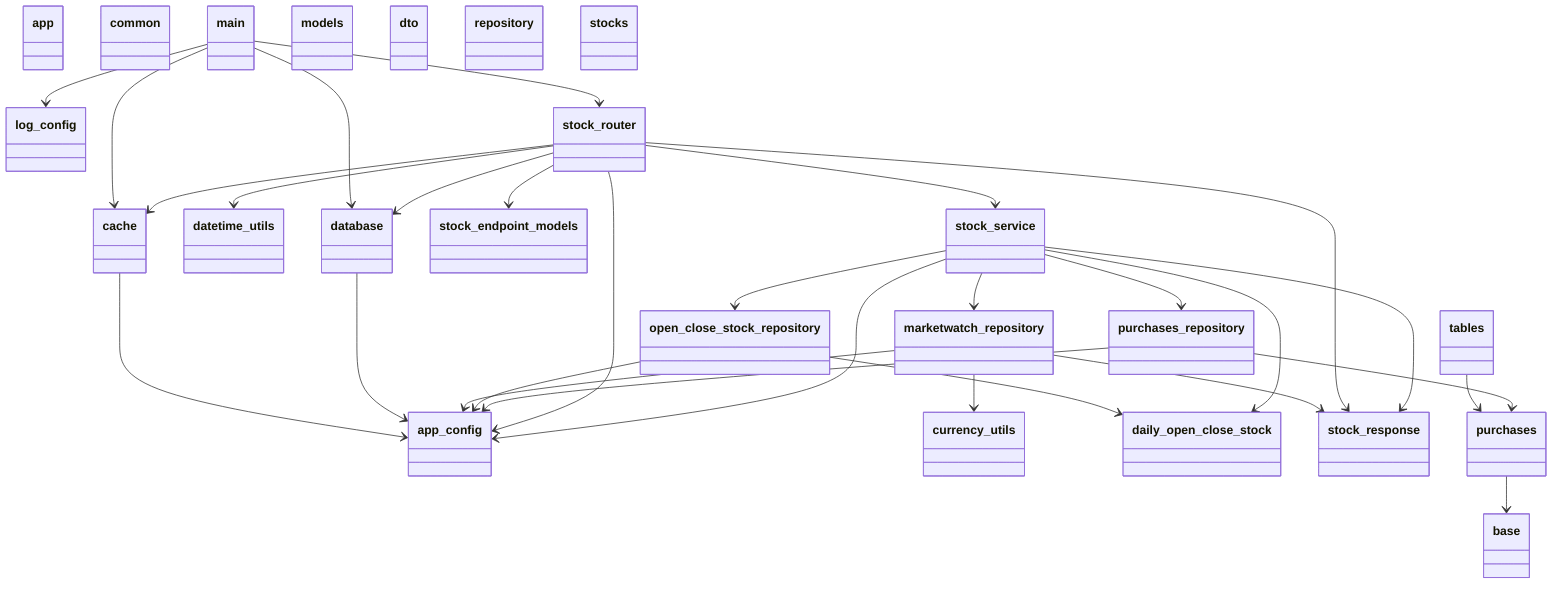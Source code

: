 classDiagram
  class app {
  }
  class app_config {
  }
  class cache {
  }
  class common {
  }
  class currency_utils {
  }
  class datetime_utils {
  }
  class database {
  }
  class log_config {
  }
  class main {
  }
  class models {
  }
  class dto {
  }
  class daily_open_close_stock {
  }
  class stock_endpoint_models {
  }
  class stock_response {
  }
  class tables {
  }
  class base {
  }
  class purchases {
  }
  class repository {
  }
  class marketwatch_repository {
  }
  class open_close_stock_repository {
  }
  class purchases_repository {
  }
  class stocks {
  }
  class stock_router {
  }
  class stock_service {
  }
  cache --> app_config
  database --> app_config
  main --> cache
  main --> database
  main --> log_config
  main --> stock_router
  tables --> purchases
  purchases --> base
  marketwatch_repository --> app_config
  marketwatch_repository --> currency_utils
  marketwatch_repository --> stock_response
  open_close_stock_repository --> app_config
  open_close_stock_repository --> daily_open_close_stock
  purchases_repository --> app_config
  purchases_repository --> purchases
  stock_router --> app_config
  stock_router --> cache
  stock_router --> datetime_utils
  stock_router --> database
  stock_router --> stock_endpoint_models
  stock_router --> stock_response
  stock_router --> stock_service
  stock_service --> app_config
  stock_service --> daily_open_close_stock
  stock_service --> stock_response
  stock_service --> marketwatch_repository
  stock_service --> open_close_stock_repository
  stock_service --> purchases_repository